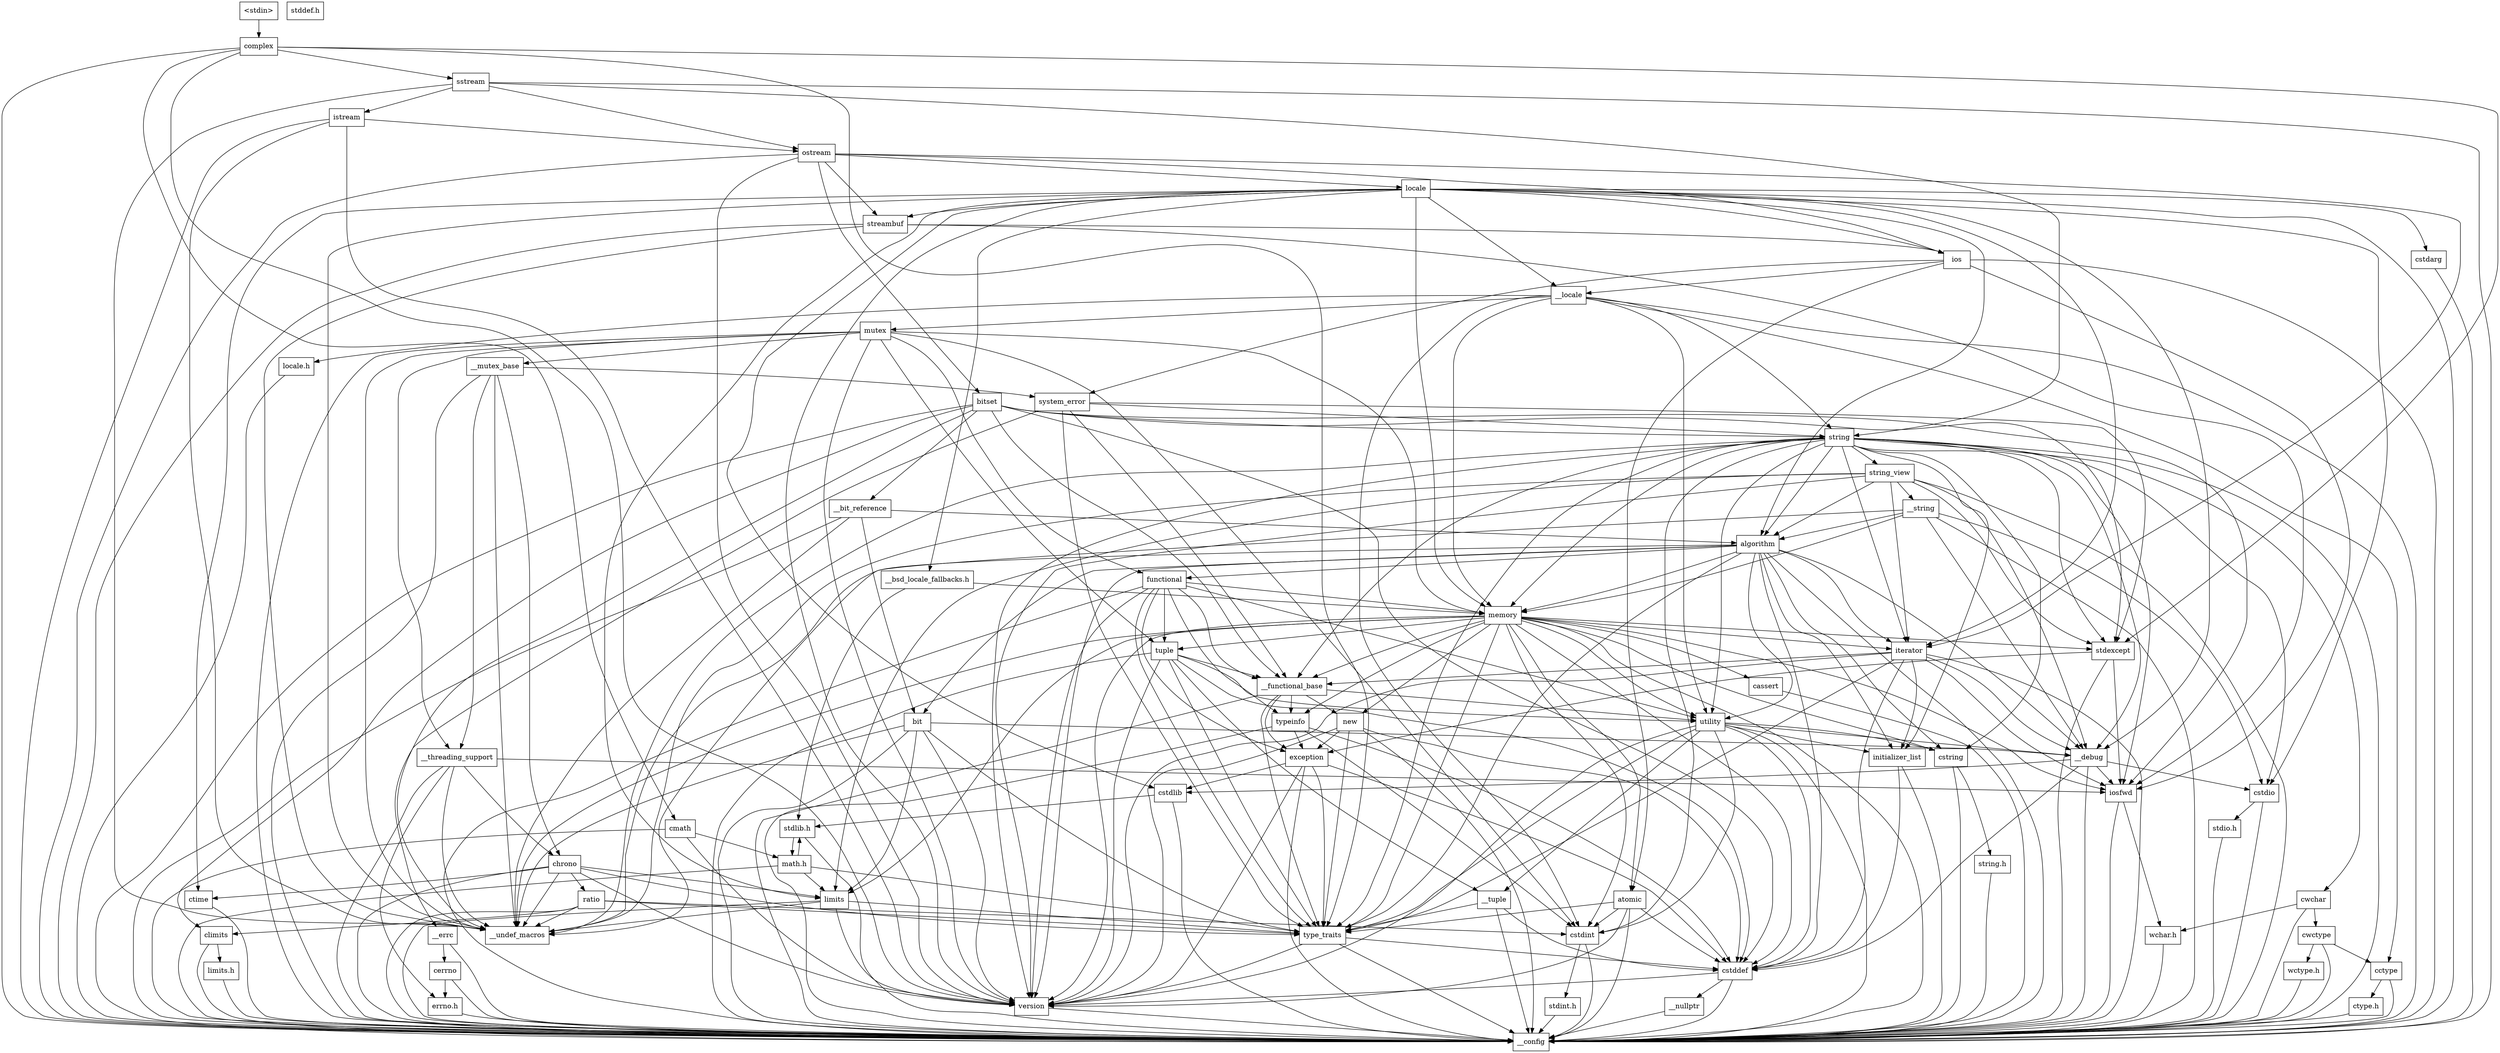digraph "dependencies" {
  header_0 [ shape="box", label="\<stdin\>" ];
  header_1 [ shape="box", label="complex" ];
  header_100 [ shape="box", label="cstdio" ];
  header_101 [ shape="box", label="stdio.h" ];
  header_11 [ shape="box", label="type_traits" ];
  header_110 [ shape="box", label="memory" ];
  header_111 [ shape="box", label="typeinfo" ];
  header_112 [ shape="box", label="new" ];
  header_113 [ shape="box", label="iterator" ];
  header_114 [ shape="box", label="__functional_base" ];
  header_115 [ shape="box", label="tuple" ];
  header_116 [ shape="box", label="cassert" ];
  header_118 [ shape="box", label="atomic" ];
  header_119 [ shape="box", label="functional" ];
  header_12 [ shape="box", label="cstddef" ];
  header_120 [ shape="box", label="bit" ];
  header_121 [ shape="box", label="cwchar" ];
  header_122 [ shape="box", label="cwctype" ];
  header_123 [ shape="box", label="cctype" ];
  header_124 [ shape="box", label="ctype.h" ];
  header_126 [ shape="box", label="wctype.h" ];
  header_129 [ shape="box", label="mutex" ];
  header_13 [ shape="box", label="version" ];
  header_130 [ shape="box", label="__mutex_base" ];
  header_131 [ shape="box", label="chrono" ];
  header_132 [ shape="box", label="ctime" ];
  header_138 [ shape="box", label="ratio" ];
  header_139 [ shape="box", label="climits" ];
  header_140 [ shape="box", label="limits.h" ];
  header_149 [ shape="box", label="system_error" ];
  header_150 [ shape="box", label="__errc" ];
  header_151 [ shape="box", label="cerrno" ];
  header_152 [ shape="box", label="errno.h" ];
  header_16 [ shape="box", label="__nullptr" ];
  header_160 [ shape="box", label="__threading_support" ];
  header_166 [ shape="box", label="locale.h" ];
  header_169 [ shape="box", label="streambuf" ];
  header_17 [ shape="box", label="stdexcept" ];
  header_170 [ shape="box", label="locale" ];
  header_171 [ shape="box", label="cstdarg" ];
  header_173 [ shape="box", label="__bsd_locale_fallbacks.h" ];
  header_174 [ shape="box", label="bitset" ];
  header_175 [ shape="box", label="__bit_reference" ];
  header_176 [ shape="box", label="istream" ];
  header_18 [ shape="box", label="exception" ];
  header_19 [ shape="box", label="cstdlib" ];
  header_2 [ shape="box", label="__config" ];
  header_20 [ shape="box", label="stdlib.h" ];
  header_23 [ shape="box", label="stddef.h" ];
  header_54 [ shape="box", label="math.h" ];
  header_66 [ shape="box", label="limits" ];
  header_67 [ shape="box", label="__undef_macros" ];
  header_68 [ shape="box", label="iosfwd" ];
  header_69 [ shape="box", label="wchar.h" ];
  header_78 [ shape="box", label="cmath" ];
  header_79 [ shape="box", label="sstream" ];
  header_80 [ shape="box", label="ostream" ];
  header_81 [ shape="box", label="ios" ];
  header_82 [ shape="box", label="__locale" ];
  header_83 [ shape="box", label="string" ];
  header_84 [ shape="box", label="string_view" ];
  header_85 [ shape="box", label="__string" ];
  header_86 [ shape="box", label="algorithm" ];
  header_87 [ shape="box", label="initializer_list" ];
  header_88 [ shape="box", label="cstring" ];
  header_89 [ shape="box", label="string.h" ];
  header_92 [ shape="box", label="utility" ];
  header_93 [ shape="box", label="__tuple" ];
  header_94 [ shape="box", label="cstdint" ];
  header_95 [ shape="box", label="stdint.h" ];
  header_99 [ shape="box", label="__debug" ];
  header_118 -> header_94;
  header_118 -> header_2;
  header_118 -> header_11;
  header_118 -> header_12;
  header_118 -> header_13;
  header_119 -> header_11;
  header_119 -> header_13;
  header_119 -> header_18;
  header_119 -> header_2;
  header_119 -> header_92;
  header_119 -> header_114;
  header_119 -> header_115;
  header_119 -> header_110;
  header_119 -> header_111;
  header_66 -> header_2;
  header_66 -> header_11;
  header_66 -> header_67;
  header_66 -> header_13;
  header_69 -> header_2;
  header_68 -> header_69;
  header_68 -> header_2;
  header_160 -> header_152;
  header_160 -> header_131;
  header_160 -> header_2;
  header_160 -> header_67;
  header_160 -> header_68;
  header_114 -> header_11;
  header_114 -> header_18;
  header_114 -> header_2;
  header_114 -> header_112;
  header_114 -> header_92;
  header_114 -> header_111;
  header_115 -> header_11;
  header_115 -> header_12;
  header_115 -> header_13;
  header_115 -> header_2;
  header_115 -> header_114;
  header_115 -> header_92;
  header_115 -> header_93;
  header_116 -> header_2;
  header_78 -> header_54;
  header_78 -> header_2;
  header_78 -> header_13;
  header_79 -> header_83;
  header_79 -> header_176;
  header_79 -> header_80;
  header_79 -> header_2;
  header_79 -> header_67;
  header_112 -> header_18;
  header_112 -> header_2;
  header_112 -> header_11;
  header_112 -> header_12;
  header_112 -> header_13;
  header_113 -> header_11;
  header_113 -> header_12;
  header_113 -> header_13;
  header_113 -> header_2;
  header_113 -> header_99;
  header_113 -> header_68;
  header_113 -> header_114;
  header_113 -> header_87;
  header_110 -> header_17;
  header_110 -> header_11;
  header_110 -> header_12;
  header_110 -> header_13;
  header_110 -> header_113;
  header_110 -> header_116;
  header_110 -> header_88;
  header_110 -> header_2;
  header_110 -> header_118;
  header_110 -> header_66;
  header_110 -> header_94;
  header_110 -> header_68;
  header_110 -> header_67;
  header_110 -> header_115;
  header_110 -> header_112;
  header_110 -> header_114;
  header_110 -> header_92;
  header_110 -> header_111;
  header_111 -> header_94;
  header_111 -> header_18;
  header_111 -> header_2;
  header_111 -> header_12;
  header_169 -> header_68;
  header_169 -> header_81;
  header_169 -> header_2;
  header_169 -> header_67;
  header_101 -> header_2;
  header_100 -> header_101;
  header_100 -> header_2;
  header_166 -> header_2;
  header_0 -> header_1;
  header_1 -> header_17;
  header_1 -> header_11;
  header_1 -> header_13;
  header_1 -> header_2;
  header_1 -> header_78;
  header_1 -> header_79;
  header_54 -> header_66;
  header_54 -> header_2;
  header_54 -> header_20;
  header_54 -> header_11;
  header_130 -> header_149;
  header_130 -> header_131;
  header_130 -> header_160;
  header_130 -> header_2;
  header_130 -> header_67;
  header_131 -> header_11;
  header_131 -> header_13;
  header_131 -> header_132;
  header_131 -> header_2;
  header_131 -> header_67;
  header_131 -> header_66;
  header_131 -> header_138;
  header_132 -> header_2;
  header_138 -> header_94;
  header_138 -> header_139;
  header_138 -> header_2;
  header_138 -> header_11;
  header_138 -> header_67;
  header_139 -> header_140;
  header_139 -> header_2;
  header_20 -> header_54;
  header_20 -> header_2;
  header_126 -> header_2;
  header_124 -> header_2;
  header_123 -> header_124;
  header_123 -> header_2;
  header_122 -> header_123;
  header_122 -> header_2;
  header_122 -> header_126;
  header_121 -> header_69;
  header_121 -> header_2;
  header_121 -> header_122;
  header_120 -> header_11;
  header_120 -> header_13;
  header_120 -> header_2;
  header_120 -> header_99;
  header_120 -> header_67;
  header_120 -> header_66;
  header_129 -> header_160;
  header_129 -> header_13;
  header_129 -> header_130;
  header_129 -> header_2;
  header_129 -> header_67;
  header_129 -> header_119;
  header_129 -> header_94;
  header_129 -> header_115;
  header_129 -> header_110;
  header_152 -> header_2;
  header_150 -> header_151;
  header_150 -> header_2;
  header_151 -> header_152;
  header_151 -> header_2;
  header_89 -> header_2;
  header_88 -> header_89;
  header_88 -> header_2;
  header_83 -> header_121;
  header_83 -> header_17;
  header_83 -> header_92;
  header_83 -> header_11;
  header_83 -> header_13;
  header_83 -> header_86;
  header_83 -> header_100;
  header_83 -> header_88;
  header_83 -> header_2;
  header_83 -> header_99;
  header_83 -> header_67;
  header_83 -> header_94;
  header_83 -> header_68;
  header_83 -> header_114;
  header_83 -> header_87;
  header_83 -> header_113;
  header_83 -> header_110;
  header_83 -> header_84;
  header_82 -> header_94;
  header_82 -> header_2;
  header_82 -> header_129;
  header_82 -> header_83;
  header_82 -> header_123;
  header_82 -> header_110;
  header_82 -> header_166;
  header_82 -> header_92;
  header_81 -> header_149;
  header_81 -> header_68;
  header_81 -> header_2;
  header_81 -> header_118;
  header_81 -> header_82;
  header_80 -> header_174;
  header_80 -> header_170;
  header_80 -> header_13;
  header_80 -> header_169;
  header_80 -> header_2;
  header_80 -> header_81;
  header_80 -> header_113;
  header_87 -> header_2;
  header_87 -> header_12;
  header_86 -> header_11;
  header_86 -> header_12;
  header_86 -> header_13;
  header_86 -> header_120;
  header_86 -> header_88;
  header_86 -> header_2;
  header_86 -> header_92;
  header_86 -> header_67;
  header_86 -> header_119;
  header_86 -> header_87;
  header_86 -> header_113;
  header_86 -> header_110;
  header_86 -> header_99;
  header_85 -> header_100;
  header_85 -> header_2;
  header_85 -> header_99;
  header_85 -> header_67;
  header_85 -> header_86;
  header_85 -> header_110;
  header_84 -> header_17;
  header_84 -> header_13;
  header_84 -> header_113;
  header_84 -> header_2;
  header_84 -> header_99;
  header_84 -> header_67;
  header_84 -> header_66;
  header_84 -> header_86;
  header_84 -> header_85;
  header_140 -> header_2;
  header_149 -> header_83;
  header_149 -> header_150;
  header_149 -> header_17;
  header_149 -> header_114;
  header_149 -> header_11;
  header_16 -> header_2;
  header_17 -> header_18;
  header_17 -> header_2;
  header_17 -> header_68;
  header_11 -> header_2;
  header_11 -> header_12;
  header_11 -> header_13;
  header_12 -> header_16;
  header_12 -> header_2;
  header_12 -> header_13;
  header_13 -> header_2;
  header_18 -> header_13;
  header_18 -> header_2;
  header_18 -> header_11;
  header_18 -> header_12;
  header_18 -> header_19;
  header_19 -> header_2;
  header_19 -> header_20;
  header_99 -> header_68;
  header_99 -> header_2;
  header_99 -> header_19;
  header_99 -> header_12;
  header_99 -> header_100;
  header_94 -> header_95;
  header_94 -> header_2;
  header_95 -> header_2;
  header_92 -> header_11;
  header_92 -> header_12;
  header_92 -> header_13;
  header_92 -> header_88;
  header_92 -> header_2;
  header_92 -> header_99;
  header_92 -> header_94;
  header_92 -> header_87;
  header_92 -> header_93;
  header_93 -> header_2;
  header_93 -> header_11;
  header_93 -> header_12;
  header_174 -> header_175;
  header_174 -> header_17;
  header_174 -> header_12;
  header_174 -> header_2;
  header_174 -> header_67;
  header_174 -> header_68;
  header_174 -> header_83;
  header_174 -> header_139;
  header_174 -> header_114;
  header_175 -> header_2;
  header_175 -> header_86;
  header_175 -> header_67;
  header_175 -> header_120;
  header_176 -> header_80;
  header_176 -> header_2;
  header_176 -> header_67;
  header_176 -> header_13;
  header_170 -> header_171;
  header_170 -> header_173;
  header_170 -> header_13;
  header_170 -> header_19;
  header_170 -> header_113;
  header_170 -> header_100;
  header_170 -> header_169;
  header_170 -> header_2;
  header_170 -> header_99;
  header_170 -> header_67;
  header_170 -> header_66;
  header_170 -> header_132;
  header_170 -> header_82;
  header_170 -> header_81;
  header_170 -> header_86;
  header_170 -> header_110;
  header_171 -> header_2;
  header_173 -> header_20;
  header_173 -> header_110;
}
